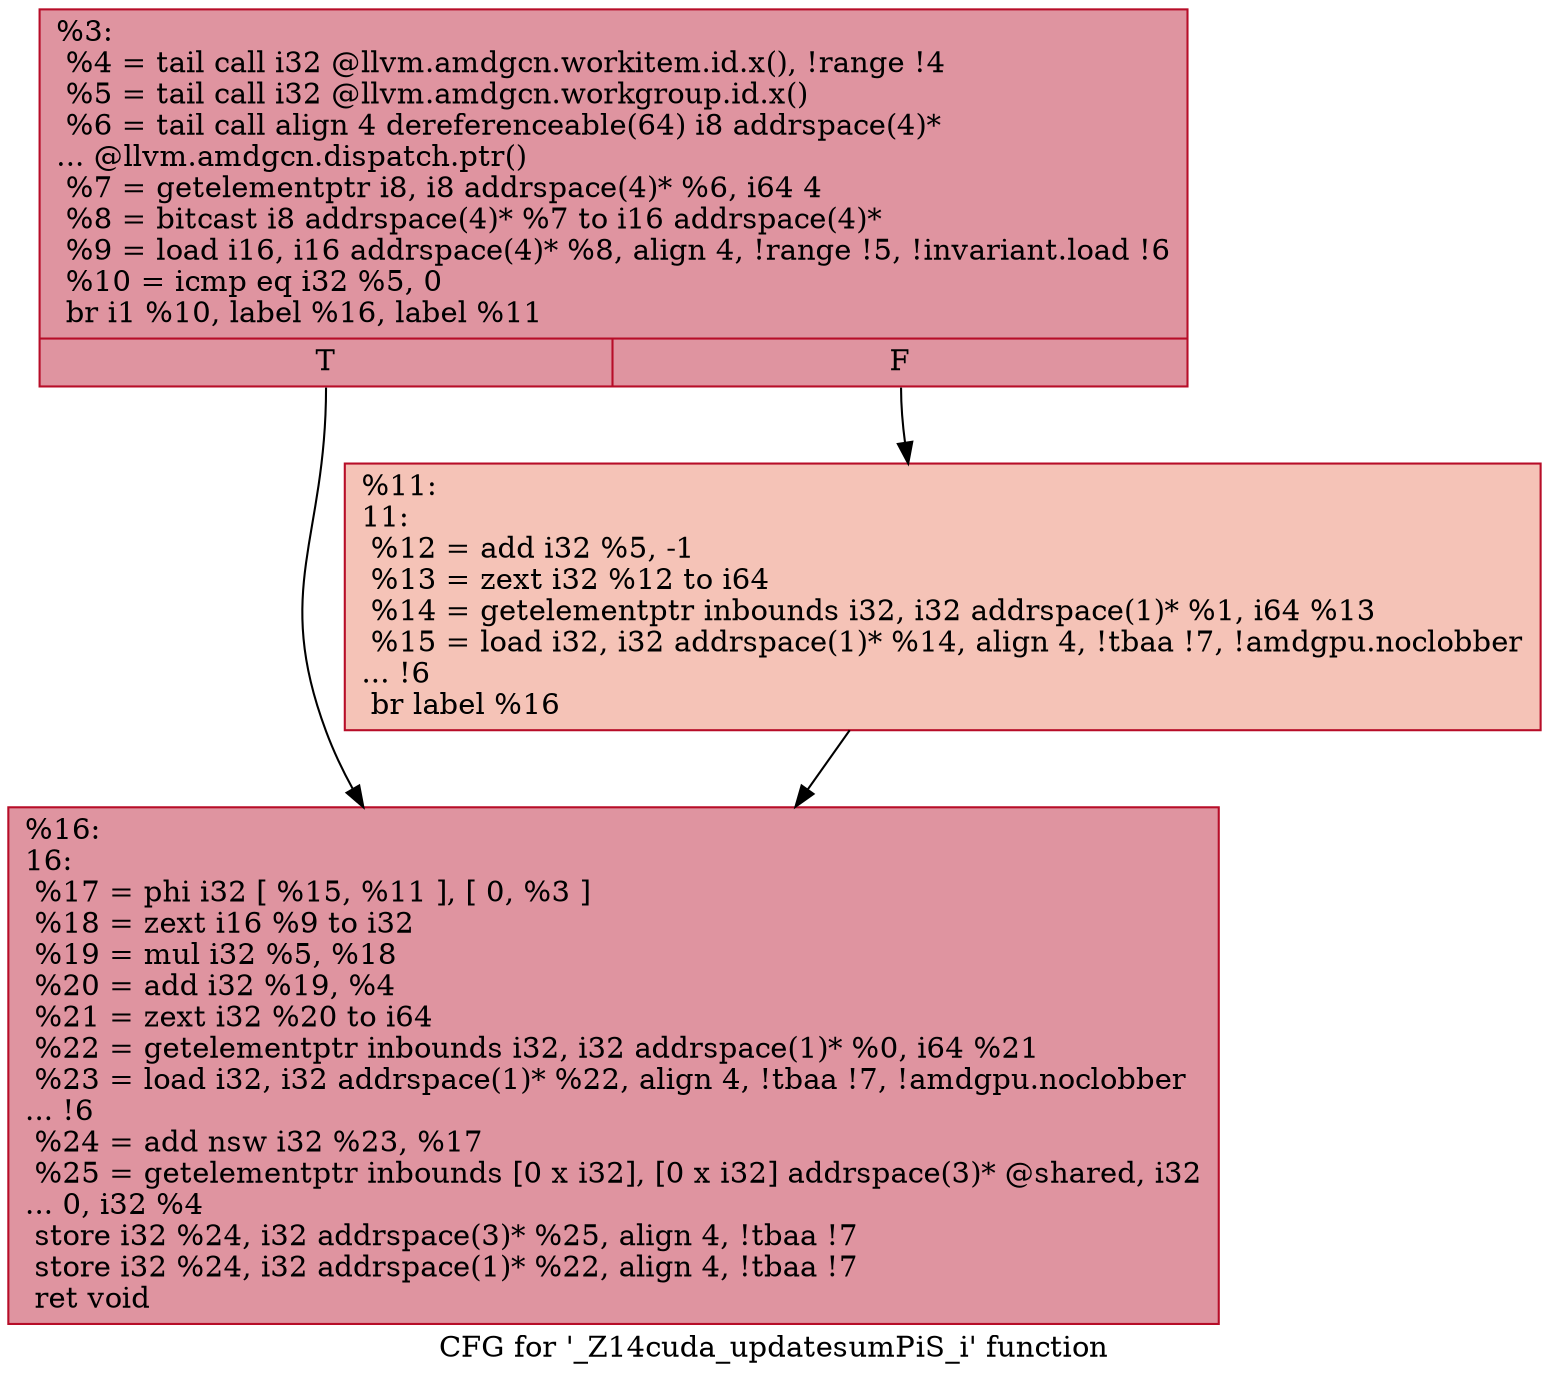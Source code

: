 digraph "CFG for '_Z14cuda_updatesumPiS_i' function" {
	label="CFG for '_Z14cuda_updatesumPiS_i' function";

	Node0x64f0840 [shape=record,color="#b70d28ff", style=filled, fillcolor="#b70d2870",label="{%3:\l  %4 = tail call i32 @llvm.amdgcn.workitem.id.x(), !range !4\l  %5 = tail call i32 @llvm.amdgcn.workgroup.id.x()\l  %6 = tail call align 4 dereferenceable(64) i8 addrspace(4)*\l... @llvm.amdgcn.dispatch.ptr()\l  %7 = getelementptr i8, i8 addrspace(4)* %6, i64 4\l  %8 = bitcast i8 addrspace(4)* %7 to i16 addrspace(4)*\l  %9 = load i16, i16 addrspace(4)* %8, align 4, !range !5, !invariant.load !6\l  %10 = icmp eq i32 %5, 0\l  br i1 %10, label %16, label %11\l|{<s0>T|<s1>F}}"];
	Node0x64f0840:s0 -> Node0x64f15d0;
	Node0x64f0840:s1 -> Node0x64f2640;
	Node0x64f2640 [shape=record,color="#b70d28ff", style=filled, fillcolor="#e8765c70",label="{%11:\l11:                                               \l  %12 = add i32 %5, -1\l  %13 = zext i32 %12 to i64\l  %14 = getelementptr inbounds i32, i32 addrspace(1)* %1, i64 %13\l  %15 = load i32, i32 addrspace(1)* %14, align 4, !tbaa !7, !amdgpu.noclobber\l... !6\l  br label %16\l}"];
	Node0x64f2640 -> Node0x64f15d0;
	Node0x64f15d0 [shape=record,color="#b70d28ff", style=filled, fillcolor="#b70d2870",label="{%16:\l16:                                               \l  %17 = phi i32 [ %15, %11 ], [ 0, %3 ]\l  %18 = zext i16 %9 to i32\l  %19 = mul i32 %5, %18\l  %20 = add i32 %19, %4\l  %21 = zext i32 %20 to i64\l  %22 = getelementptr inbounds i32, i32 addrspace(1)* %0, i64 %21\l  %23 = load i32, i32 addrspace(1)* %22, align 4, !tbaa !7, !amdgpu.noclobber\l... !6\l  %24 = add nsw i32 %23, %17\l  %25 = getelementptr inbounds [0 x i32], [0 x i32] addrspace(3)* @shared, i32\l... 0, i32 %4\l  store i32 %24, i32 addrspace(3)* %25, align 4, !tbaa !7\l  store i32 %24, i32 addrspace(1)* %22, align 4, !tbaa !7\l  ret void\l}"];
}
